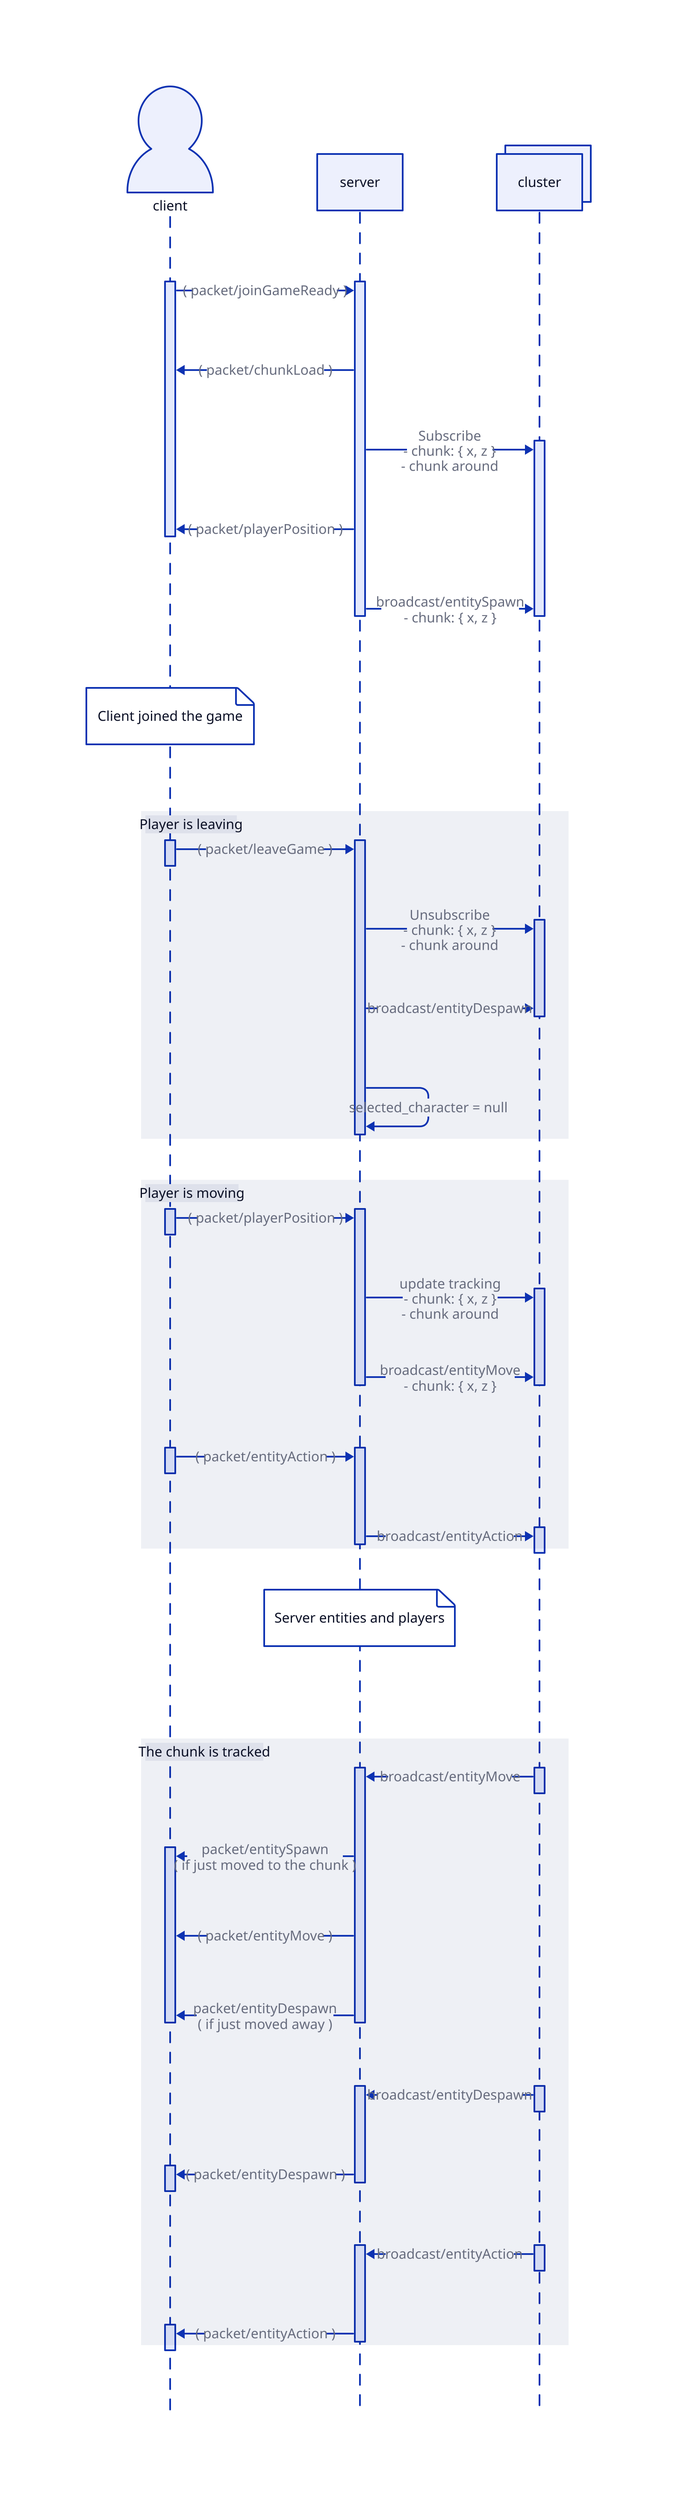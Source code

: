 shape: sequence_diagram
client; server; cluster

client.shape: person
cluster.style.multiple: true

client.t -> server.t: ( packet/joinGameReady )
server.t -> client.t: ( packet/chunkLoad )
server.t -> cluster.t: |md Subscribe
- chunk: { x, z }
- chunk around
|
server.t -> client.t: ( packet/playerPosition )
server.t -> cluster.t: |md broadcast/entitySpawn
- chunk: { x, z }
|

client."Client joined the game"

Player is leaving: {
  client.t0 -> server.t0: ( packet/leaveGame )
  server.t0 -> cluster.t0: |md Unsubscribe
  - chunk: { x, z }
  - chunk around
  |
  server.t0 -> cluster.t0: |md broadcast/entityDespawn |
  server.t0 -> server.t0: selected_character = null
}

Player is moving: {
  client.t2 -> server.t2: ( packet/playerPosition )
  server.t2 -> cluster.t2: |md update tracking
  - chunk: { x, z }
  - chunk around
  |
  server.t2 -> cluster.t2: |md broadcast/entityMove
  - chunk: { x, z }
  |

  client.t3 -> server.t3: ( packet/entityAction )
  server.t3 -> cluster.t3: |md broadcast/entityAction |
}

server."Server entities and players"

The chunk is tracked: {
  cluster.t4 -> server.t4: |md broadcast/entityMove |
  server.t4 -> client.t4: |md packet/entitySpawn
( if just moved to the chunk )
  |
  server.t4 -> client.t4: ( packet/entityMove )
  server.t4 -> client.t4: |md packet/entityDespawn
( if just moved away )
  |
  cluster.t5 -> server.t5: |md broadcast/entityDespawn |
  server.t5 -> client.t5: ( packet/entityDespawn )

  cluster.t6 -> server.t6: |md broadcast/entityAction |
  server.t6 -> client.t6: ( packet/entityAction )
}